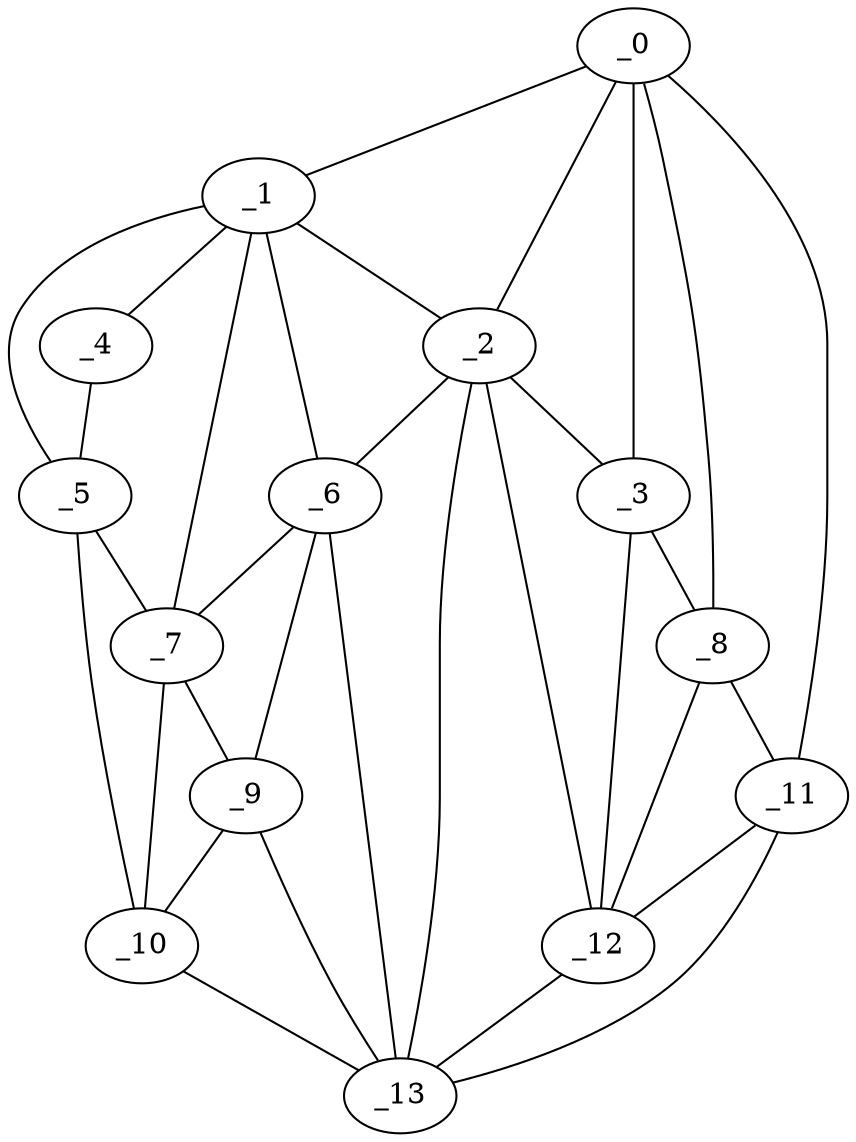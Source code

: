 graph "obj17__195.gxl" {
	_0	 [x=35,
		y=3];
	_1	 [x=43,
		y=98];
	_0 -- _1	 [valence=1];
	_2	 [x=46,
		y=83];
	_0 -- _2	 [valence=2];
	_3	 [x=48,
		y=6];
	_0 -- _3	 [valence=1];
	_8	 [x=81,
		y=8];
	_0 -- _8	 [valence=2];
	_11	 [x=94,
		y=8];
	_0 -- _11	 [valence=1];
	_1 -- _2	 [valence=1];
	_4	 [x=52,
		y=123];
	_1 -- _4	 [valence=1];
	_5	 [x=62,
		y=124];
	_1 -- _5	 [valence=1];
	_6	 [x=76,
		y=86];
	_1 -- _6	 [valence=2];
	_7	 [x=79,
		y=100];
	_1 -- _7	 [valence=2];
	_2 -- _3	 [valence=2];
	_2 -- _6	 [valence=2];
	_12	 [x=96,
		y=34];
	_2 -- _12	 [valence=1];
	_13	 [x=98,
		y=39];
	_2 -- _13	 [valence=2];
	_3 -- _8	 [valence=2];
	_3 -- _12	 [valence=1];
	_4 -- _5	 [valence=1];
	_5 -- _7	 [valence=2];
	_10	 [x=92,
		y=115];
	_5 -- _10	 [valence=1];
	_6 -- _7	 [valence=2];
	_9	 [x=88,
		y=105];
	_6 -- _9	 [valence=2];
	_6 -- _13	 [valence=1];
	_7 -- _9	 [valence=2];
	_7 -- _10	 [valence=1];
	_8 -- _11	 [valence=2];
	_8 -- _12	 [valence=2];
	_9 -- _10	 [valence=2];
	_9 -- _13	 [valence=2];
	_10 -- _13	 [valence=1];
	_11 -- _12	 [valence=1];
	_11 -- _13	 [valence=1];
	_12 -- _13	 [valence=2];
}

